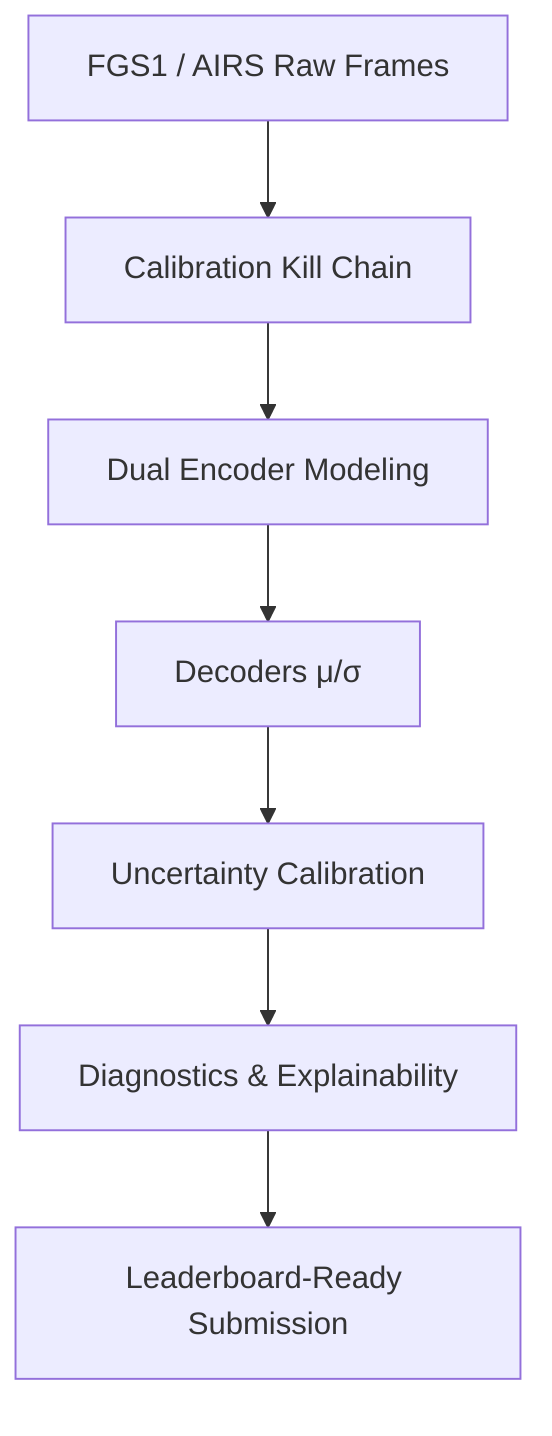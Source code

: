 graph TD
  A[FGS1 / AIRS Raw Frames] --> B[Calibration Kill Chain]
  B --> C[Dual Encoder Modeling]
  C --> D[Decoders μ/σ]
  D --> E[Uncertainty Calibration]
  E --> F[Diagnostics & Explainability]
  F --> G[Leaderboard-Ready Submission]